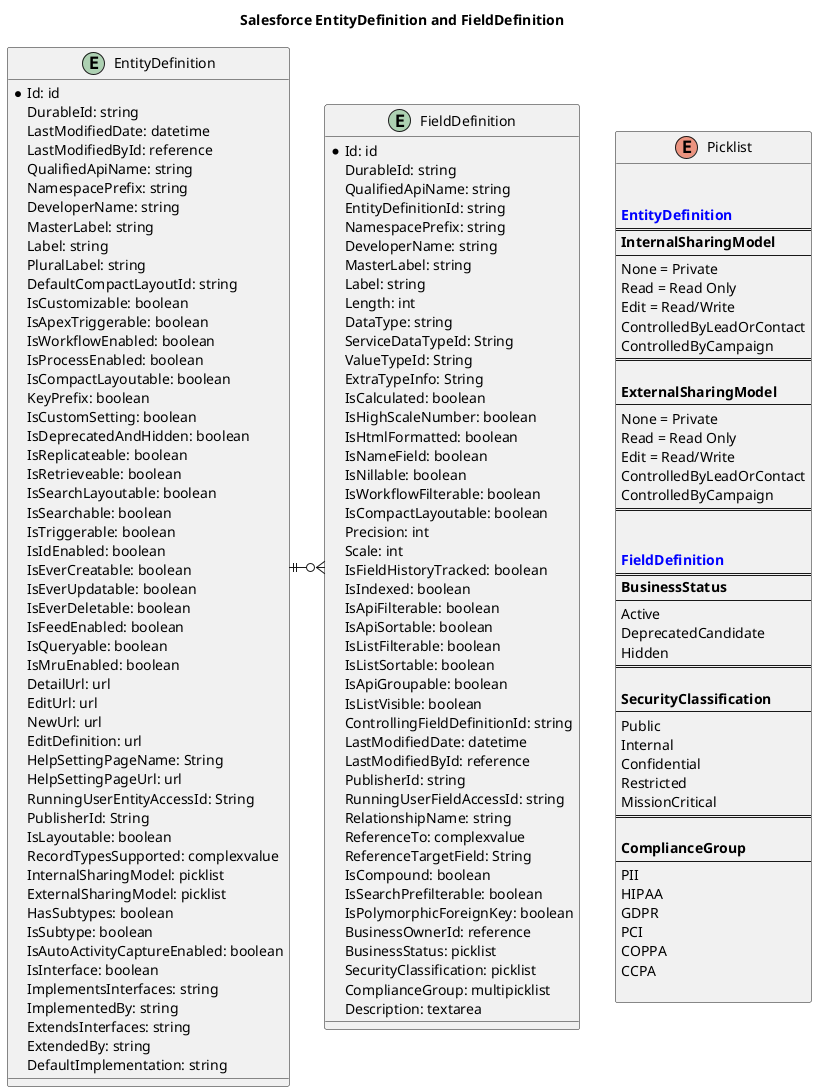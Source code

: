@startuml
'https://plantuml.com/class-diagram

title "Salesforce EntityDefinition and FieldDefinition"

entity EntityDefinition {
    * Id: id
    DurableId: string
    LastModifiedDate: datetime
    LastModifiedById: reference
    QualifiedApiName: string
    NamespacePrefix: string
    DeveloperName: string
    MasterLabel: string
    Label: string
    PluralLabel: string
    DefaultCompactLayoutId: string
    IsCustomizable: boolean
    IsApexTriggerable: boolean
    IsWorkflowEnabled: boolean
    IsProcessEnabled: boolean
    IsCompactLayoutable: boolean
    KeyPrefix: boolean
    IsCustomSetting: boolean
    IsDeprecatedAndHidden: boolean
    IsReplicateable: boolean
    IsRetrieveable: boolean
    IsSearchLayoutable: boolean
    IsSearchable: boolean
    IsTriggerable: boolean
    IsIdEnabled: boolean
    IsEverCreatable: boolean
    IsEverUpdatable: boolean
    IsEverDeletable: boolean
    IsFeedEnabled: boolean
    IsQueryable: boolean
    IsMruEnabled: boolean
    DetailUrl: url
    EditUrl: url
    NewUrl: url
    EditDefinition: url
    HelpSettingPageName: String
    HelpSettingPageUrl: url
    RunningUserEntityAccessId: String
    PublisherId: String
    IsLayoutable: boolean
    RecordTypesSupported: complexvalue
    InternalSharingModel: picklist
    ExternalSharingModel: picklist
    HasSubtypes: boolean
    IsSubtype: boolean
    IsAutoActivityCaptureEnabled: boolean
    IsInterface: boolean
    ImplementsInterfaces: string
    ImplementedBy: string
    ExtendsInterfaces: string
    ExtendedBy: string
    DefaultImplementation: string
}

entity FieldDefinition {
    * Id: id
    DurableId: string
    QualifiedApiName: string
    EntityDefinitionId: string
    NamespacePrefix: string
    DeveloperName: string
    MasterLabel: string
    Label: string
    Length: int
    DataType: string
    ServiceDataTypeId: String
    ValueTypeId: String
    ExtraTypeInfo: String
    IsCalculated: boolean
    IsHighScaleNumber: boolean
    IsHtmlFormatted: boolean
    IsNameField: boolean
    IsNillable: boolean
    IsWorkflowFilterable: boolean
    IsCompactLayoutable: boolean
    Precision: int
    Scale: int
    IsFieldHistoryTracked: boolean
    IsIndexed: boolean
    IsApiFilterable: boolean
    IsApiSortable: boolean
    IsListFilterable: boolean
    IsListSortable: boolean
    IsApiGroupable: boolean
    IsListVisible: boolean
    ControllingFieldDefinitionId: string
    LastModifiedDate: datetime
    LastModifiedById: reference
    PublisherId: string
    RunningUserFieldAccessId: string
    RelationshipName: string
    ReferenceTo: complexvalue
    ReferenceTargetField: String
    IsCompound: boolean
    IsSearchPrefilterable: boolean
    IsPolymorphicForeignKey: boolean
    BusinessOwnerId: reference
    BusinessStatus: picklist
    SecurityClassification: picklist
    ComplianceGroup: multipicklist
    Description: textarea
}

enum Picklist {


<font color="Blue"><b>EntityDefinition</b></font>
==
<b>InternalSharingModel </b>
--
    None = Private
    Read = Read Only
    Edit = Read/Write
    ControlledByLeadOrContact
    ControlledByCampaign
==

<b>ExternalSharingModel </b>
--
    None = Private
    Read = Read Only
    Edit = Read/Write
    ControlledByLeadOrContact
    ControlledByCampaign
==


<font color="Blue"><b>FieldDefinition</b></font>
==
<b>BusinessStatus</b>
--
    Active
    DeprecatedCandidate
    Hidden
==

<b>SecurityClassification </b>
--
    Public
    Internal
    Confidential
    Restricted
    MissionCritical
==

<b>ComplianceGroup</b>
--
    PII
    HIPAA
    GDPR
    PCI
    COPPA
    CCPA

}

EntityDefinition ||-right-o{ FieldDefinition

@enduml